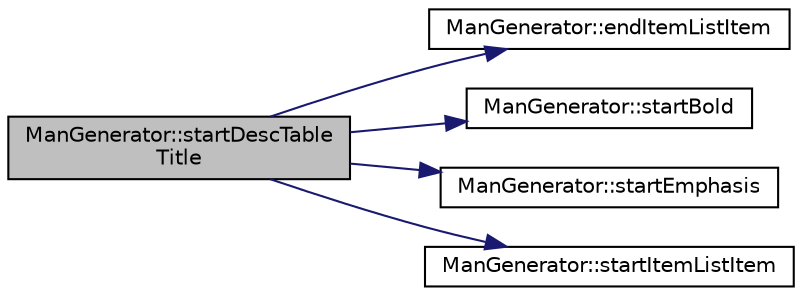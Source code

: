 digraph "ManGenerator::startDescTableTitle"
{
 // LATEX_PDF_SIZE
  edge [fontname="Helvetica",fontsize="10",labelfontname="Helvetica",labelfontsize="10"];
  node [fontname="Helvetica",fontsize="10",shape=record];
  rankdir="LR";
  Node1 [label="ManGenerator::startDescTable\lTitle",height=0.2,width=0.4,color="black", fillcolor="grey75", style="filled", fontcolor="black",tooltip=" "];
  Node1 -> Node2 [color="midnightblue",fontsize="10",style="solid",fontname="Helvetica"];
  Node2 [label="ManGenerator::endItemListItem",height=0.2,width=0.4,color="black", fillcolor="white", style="filled",URL="$classManGenerator.html#a87a722d58e6364660622ab086f20edc8",tooltip=" "];
  Node1 -> Node3 [color="midnightblue",fontsize="10",style="solid",fontname="Helvetica"];
  Node3 [label="ManGenerator::startBold",height=0.2,width=0.4,color="black", fillcolor="white", style="filled",URL="$classManGenerator.html#a93a20331a8e073df653ed1df9834361b",tooltip=" "];
  Node1 -> Node4 [color="midnightblue",fontsize="10",style="solid",fontname="Helvetica"];
  Node4 [label="ManGenerator::startEmphasis",height=0.2,width=0.4,color="black", fillcolor="white", style="filled",URL="$classManGenerator.html#a8a88956b0c96590290287835934344b9",tooltip=" "];
  Node1 -> Node5 [color="midnightblue",fontsize="10",style="solid",fontname="Helvetica"];
  Node5 [label="ManGenerator::startItemListItem",height=0.2,width=0.4,color="black", fillcolor="white", style="filled",URL="$classManGenerator.html#a83d776971ea058ea021d49df05f4e563",tooltip=" "];
}
